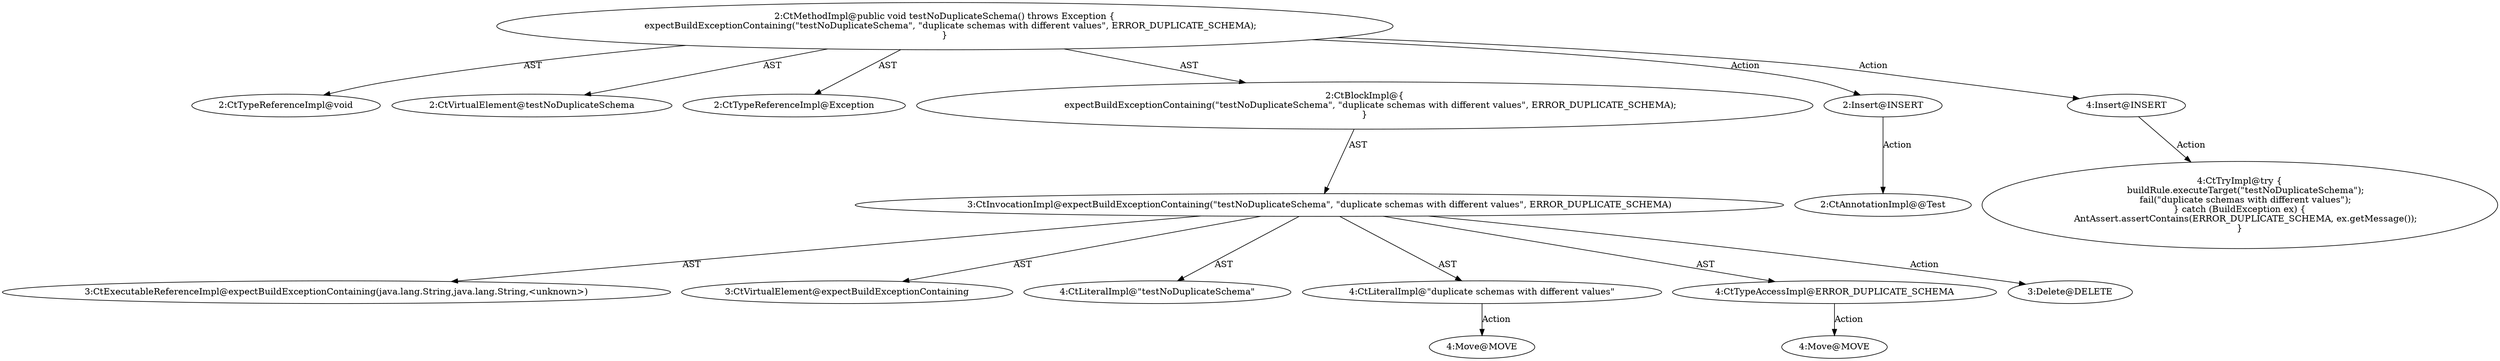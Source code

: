 digraph "testNoDuplicateSchema#?" {
0 [label="2:CtTypeReferenceImpl@void" shape=ellipse]
1 [label="2:CtVirtualElement@testNoDuplicateSchema" shape=ellipse]
2 [label="2:CtTypeReferenceImpl@Exception" shape=ellipse]
3 [label="3:CtExecutableReferenceImpl@expectBuildExceptionContaining(java.lang.String,java.lang.String,<unknown>)" shape=ellipse]
4 [label="3:CtVirtualElement@expectBuildExceptionContaining" shape=ellipse]
5 [label="4:CtLiteralImpl@\"testNoDuplicateSchema\"" shape=ellipse]
6 [label="4:CtLiteralImpl@\"duplicate schemas with different values\"" shape=ellipse]
7 [label="4:CtTypeAccessImpl@ERROR_DUPLICATE_SCHEMA" shape=ellipse]
8 [label="3:CtInvocationImpl@expectBuildExceptionContaining(\"testNoDuplicateSchema\", \"duplicate schemas with different values\", ERROR_DUPLICATE_SCHEMA)" shape=ellipse]
9 [label="2:CtBlockImpl@\{
    expectBuildExceptionContaining(\"testNoDuplicateSchema\", \"duplicate schemas with different values\", ERROR_DUPLICATE_SCHEMA);
\}" shape=ellipse]
10 [label="2:CtMethodImpl@public void testNoDuplicateSchema() throws Exception \{
    expectBuildExceptionContaining(\"testNoDuplicateSchema\", \"duplicate schemas with different values\", ERROR_DUPLICATE_SCHEMA);
\}" shape=ellipse]
11 [label="3:Delete@DELETE" shape=ellipse]
12 [label="2:Insert@INSERT" shape=ellipse]
13 [label="2:CtAnnotationImpl@@Test" shape=ellipse]
14 [label="4:Insert@INSERT" shape=ellipse]
15 [label="4:CtTryImpl@try \{
    buildRule.executeTarget(\"testNoDuplicateSchema\");
    fail(\"duplicate schemas with different values\");
\} catch (BuildException ex) \{
    AntAssert.assertContains(ERROR_DUPLICATE_SCHEMA, ex.getMessage());
\}" shape=ellipse]
16 [label="4:Move@MOVE" shape=ellipse]
17 [label="4:Move@MOVE" shape=ellipse]
6 -> 16 [label="Action"];
7 -> 17 [label="Action"];
8 -> 4 [label="AST"];
8 -> 3 [label="AST"];
8 -> 5 [label="AST"];
8 -> 6 [label="AST"];
8 -> 7 [label="AST"];
8 -> 11 [label="Action"];
9 -> 8 [label="AST"];
10 -> 1 [label="AST"];
10 -> 0 [label="AST"];
10 -> 2 [label="AST"];
10 -> 9 [label="AST"];
10 -> 12 [label="Action"];
10 -> 14 [label="Action"];
12 -> 13 [label="Action"];
14 -> 15 [label="Action"];
}